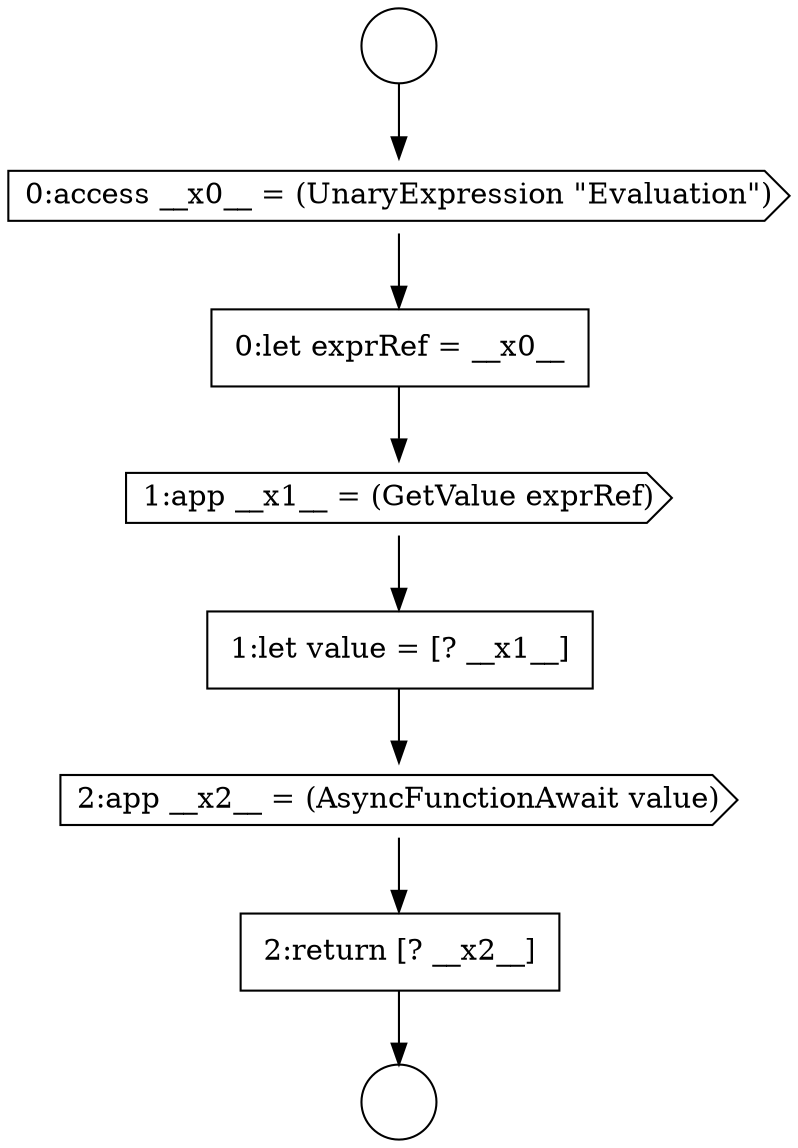 digraph {
  node8755 [shape=cds, label=<<font color="black">0:access __x0__ = (UnaryExpression &quot;Evaluation&quot;)</font>> color="black" fillcolor="white" style=filled]
  node8753 [shape=circle label=" " color="black" fillcolor="white" style=filled]
  node8759 [shape=cds, label=<<font color="black">2:app __x2__ = (AsyncFunctionAwait value)</font>> color="black" fillcolor="white" style=filled]
  node8756 [shape=none, margin=0, label=<<font color="black">
    <table border="0" cellborder="1" cellspacing="0" cellpadding="10">
      <tr><td align="left">0:let exprRef = __x0__</td></tr>
    </table>
  </font>> color="black" fillcolor="white" style=filled]
  node8760 [shape=none, margin=0, label=<<font color="black">
    <table border="0" cellborder="1" cellspacing="0" cellpadding="10">
      <tr><td align="left">2:return [? __x2__]</td></tr>
    </table>
  </font>> color="black" fillcolor="white" style=filled]
  node8757 [shape=cds, label=<<font color="black">1:app __x1__ = (GetValue exprRef)</font>> color="black" fillcolor="white" style=filled]
  node8754 [shape=circle label=" " color="black" fillcolor="white" style=filled]
  node8758 [shape=none, margin=0, label=<<font color="black">
    <table border="0" cellborder="1" cellspacing="0" cellpadding="10">
      <tr><td align="left">1:let value = [? __x1__]</td></tr>
    </table>
  </font>> color="black" fillcolor="white" style=filled]
  node8757 -> node8758 [ color="black"]
  node8759 -> node8760 [ color="black"]
  node8753 -> node8755 [ color="black"]
  node8760 -> node8754 [ color="black"]
  node8758 -> node8759 [ color="black"]
  node8756 -> node8757 [ color="black"]
  node8755 -> node8756 [ color="black"]
}

